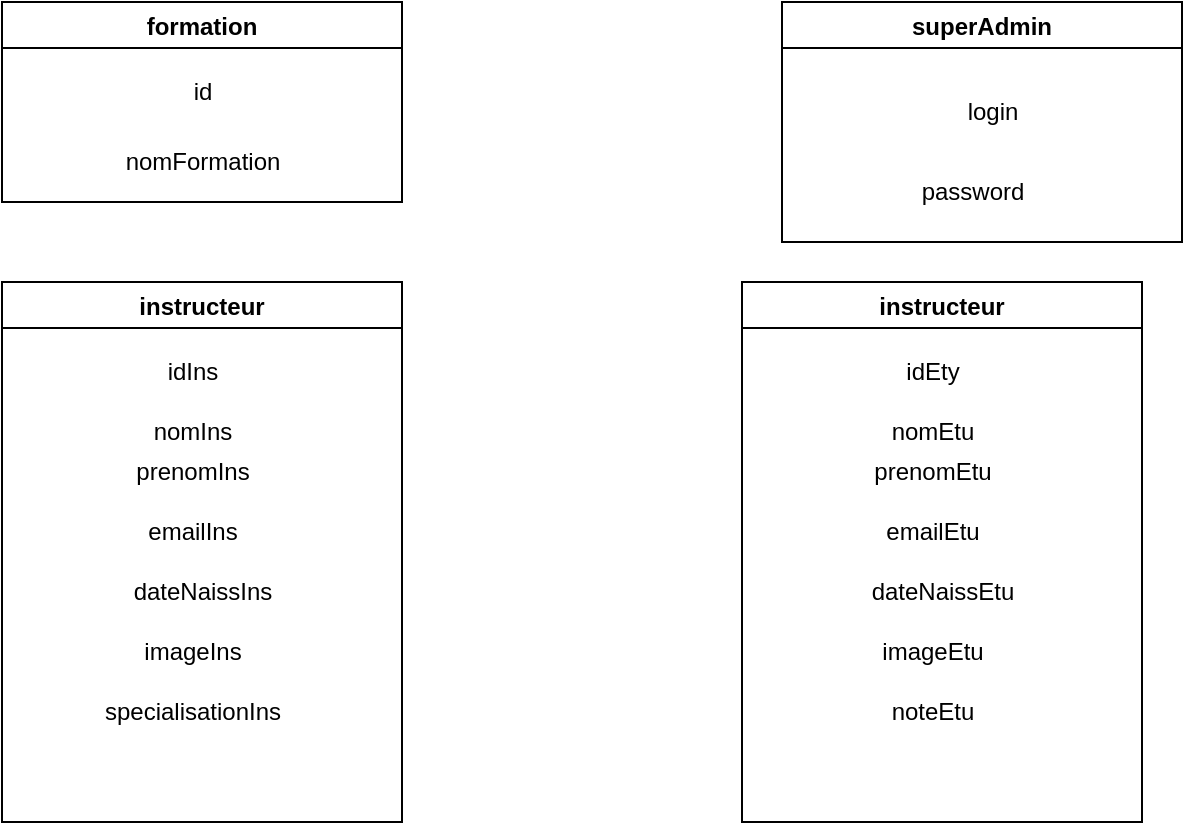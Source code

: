 <mxfile version="20.4.1" type="github">
  <diagram id="ogXXKhC3Jr8JgC0j9LE9" name="Page-1">
    <mxGraphModel dx="868" dy="492" grid="1" gridSize="10" guides="1" tooltips="1" connect="1" arrows="1" fold="1" page="1" pageScale="1" pageWidth="827" pageHeight="1169" math="0" shadow="0">
      <root>
        <mxCell id="0" />
        <mxCell id="1" parent="0" />
        <mxCell id="KN4Szy_uZ8C4-bPnuXyF-14" value="formation" style="swimlane;" vertex="1" parent="1">
          <mxGeometry x="110" y="110" width="200" height="100" as="geometry" />
        </mxCell>
        <mxCell id="KN4Szy_uZ8C4-bPnuXyF-16" value="nomFormation" style="text;html=1;align=center;verticalAlign=middle;resizable=0;points=[];autosize=1;strokeColor=none;fillColor=none;" vertex="1" parent="KN4Szy_uZ8C4-bPnuXyF-14">
          <mxGeometry x="50" y="65" width="100" height="30" as="geometry" />
        </mxCell>
        <mxCell id="KN4Szy_uZ8C4-bPnuXyF-15" value="id" style="text;html=1;align=center;verticalAlign=middle;resizable=0;points=[];autosize=1;strokeColor=none;fillColor=none;" vertex="1" parent="KN4Szy_uZ8C4-bPnuXyF-14">
          <mxGeometry x="85" y="30" width="30" height="30" as="geometry" />
        </mxCell>
        <mxCell id="KN4Szy_uZ8C4-bPnuXyF-17" value="superAdmin" style="swimlane;" vertex="1" parent="1">
          <mxGeometry x="500" y="110" width="200" height="120" as="geometry" />
        </mxCell>
        <mxCell id="KN4Szy_uZ8C4-bPnuXyF-18" value="login" style="text;html=1;align=center;verticalAlign=middle;resizable=0;points=[];autosize=1;strokeColor=none;fillColor=none;" vertex="1" parent="KN4Szy_uZ8C4-bPnuXyF-17">
          <mxGeometry x="80" y="40" width="50" height="30" as="geometry" />
        </mxCell>
        <mxCell id="KN4Szy_uZ8C4-bPnuXyF-19" value="password" style="text;html=1;align=center;verticalAlign=middle;resizable=0;points=[];autosize=1;strokeColor=none;fillColor=none;" vertex="1" parent="KN4Szy_uZ8C4-bPnuXyF-17">
          <mxGeometry x="60" y="80" width="70" height="30" as="geometry" />
        </mxCell>
        <mxCell id="KN4Szy_uZ8C4-bPnuXyF-20" value="instructeur" style="swimlane;" vertex="1" parent="1">
          <mxGeometry x="110" y="250" width="200" height="270" as="geometry">
            <mxRectangle x="110" y="250" width="100" height="30" as="alternateBounds" />
          </mxGeometry>
        </mxCell>
        <mxCell id="KN4Szy_uZ8C4-bPnuXyF-21" value="idIns" style="text;html=1;align=center;verticalAlign=middle;resizable=0;points=[];autosize=1;strokeColor=none;fillColor=none;" vertex="1" parent="KN4Szy_uZ8C4-bPnuXyF-20">
          <mxGeometry x="70" y="30" width="50" height="30" as="geometry" />
        </mxCell>
        <mxCell id="KN4Szy_uZ8C4-bPnuXyF-22" value="nomIns" style="text;html=1;align=center;verticalAlign=middle;resizable=0;points=[];autosize=1;strokeColor=none;fillColor=none;" vertex="1" parent="KN4Szy_uZ8C4-bPnuXyF-20">
          <mxGeometry x="65" y="60" width="60" height="30" as="geometry" />
        </mxCell>
        <mxCell id="KN4Szy_uZ8C4-bPnuXyF-23" value="prenomIns" style="text;html=1;align=center;verticalAlign=middle;resizable=0;points=[];autosize=1;strokeColor=none;fillColor=none;" vertex="1" parent="KN4Szy_uZ8C4-bPnuXyF-20">
          <mxGeometry x="55" y="80" width="80" height="30" as="geometry" />
        </mxCell>
        <mxCell id="KN4Szy_uZ8C4-bPnuXyF-24" value="emailIns" style="text;html=1;align=center;verticalAlign=middle;resizable=0;points=[];autosize=1;strokeColor=none;fillColor=none;" vertex="1" parent="KN4Szy_uZ8C4-bPnuXyF-20">
          <mxGeometry x="60" y="110" width="70" height="30" as="geometry" />
        </mxCell>
        <mxCell id="KN4Szy_uZ8C4-bPnuXyF-25" value="dateNaissIns" style="text;html=1;align=center;verticalAlign=middle;resizable=0;points=[];autosize=1;strokeColor=none;fillColor=none;" vertex="1" parent="KN4Szy_uZ8C4-bPnuXyF-20">
          <mxGeometry x="55" y="140" width="90" height="30" as="geometry" />
        </mxCell>
        <mxCell id="KN4Szy_uZ8C4-bPnuXyF-27" value="imageIns" style="text;html=1;align=center;verticalAlign=middle;resizable=0;points=[];autosize=1;strokeColor=none;fillColor=none;" vertex="1" parent="KN4Szy_uZ8C4-bPnuXyF-20">
          <mxGeometry x="60" y="170" width="70" height="30" as="geometry" />
        </mxCell>
        <mxCell id="KN4Szy_uZ8C4-bPnuXyF-28" value="specialisationIns" style="text;html=1;align=center;verticalAlign=middle;resizable=0;points=[];autosize=1;strokeColor=none;fillColor=none;" vertex="1" parent="KN4Szy_uZ8C4-bPnuXyF-20">
          <mxGeometry x="40" y="200" width="110" height="30" as="geometry" />
        </mxCell>
        <mxCell id="KN4Szy_uZ8C4-bPnuXyF-29" value="instructeur" style="swimlane;" vertex="1" parent="1">
          <mxGeometry x="480" y="250" width="200" height="270" as="geometry">
            <mxRectangle x="110" y="250" width="100" height="30" as="alternateBounds" />
          </mxGeometry>
        </mxCell>
        <mxCell id="KN4Szy_uZ8C4-bPnuXyF-30" value="idEty" style="text;html=1;align=center;verticalAlign=middle;resizable=0;points=[];autosize=1;strokeColor=none;fillColor=none;" vertex="1" parent="KN4Szy_uZ8C4-bPnuXyF-29">
          <mxGeometry x="70" y="30" width="50" height="30" as="geometry" />
        </mxCell>
        <mxCell id="KN4Szy_uZ8C4-bPnuXyF-31" value="nomEtu" style="text;html=1;align=center;verticalAlign=middle;resizable=0;points=[];autosize=1;strokeColor=none;fillColor=none;" vertex="1" parent="KN4Szy_uZ8C4-bPnuXyF-29">
          <mxGeometry x="65" y="60" width="60" height="30" as="geometry" />
        </mxCell>
        <mxCell id="KN4Szy_uZ8C4-bPnuXyF-32" value="prenomEtu" style="text;html=1;align=center;verticalAlign=middle;resizable=0;points=[];autosize=1;strokeColor=none;fillColor=none;" vertex="1" parent="KN4Szy_uZ8C4-bPnuXyF-29">
          <mxGeometry x="55" y="80" width="80" height="30" as="geometry" />
        </mxCell>
        <mxCell id="KN4Szy_uZ8C4-bPnuXyF-33" value="emailEtu" style="text;html=1;align=center;verticalAlign=middle;resizable=0;points=[];autosize=1;strokeColor=none;fillColor=none;" vertex="1" parent="KN4Szy_uZ8C4-bPnuXyF-29">
          <mxGeometry x="60" y="110" width="70" height="30" as="geometry" />
        </mxCell>
        <mxCell id="KN4Szy_uZ8C4-bPnuXyF-34" value="dateNaissEtu" style="text;html=1;align=center;verticalAlign=middle;resizable=0;points=[];autosize=1;strokeColor=none;fillColor=none;" vertex="1" parent="KN4Szy_uZ8C4-bPnuXyF-29">
          <mxGeometry x="55" y="140" width="90" height="30" as="geometry" />
        </mxCell>
        <mxCell id="KN4Szy_uZ8C4-bPnuXyF-35" value="imageEtu" style="text;html=1;align=center;verticalAlign=middle;resizable=0;points=[];autosize=1;strokeColor=none;fillColor=none;" vertex="1" parent="KN4Szy_uZ8C4-bPnuXyF-29">
          <mxGeometry x="60" y="170" width="70" height="30" as="geometry" />
        </mxCell>
        <mxCell id="KN4Szy_uZ8C4-bPnuXyF-36" value="noteEtu" style="text;html=1;align=center;verticalAlign=middle;resizable=0;points=[];autosize=1;strokeColor=none;fillColor=none;" vertex="1" parent="KN4Szy_uZ8C4-bPnuXyF-29">
          <mxGeometry x="65" y="200" width="60" height="30" as="geometry" />
        </mxCell>
      </root>
    </mxGraphModel>
  </diagram>
</mxfile>

